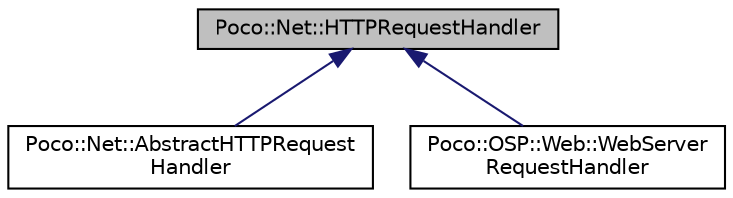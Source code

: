 digraph "Poco::Net::HTTPRequestHandler"
{
 // LATEX_PDF_SIZE
  edge [fontname="Helvetica",fontsize="10",labelfontname="Helvetica",labelfontsize="10"];
  node [fontname="Helvetica",fontsize="10",shape=record];
  Node1 [label="Poco::Net::HTTPRequestHandler",height=0.2,width=0.4,color="black", fillcolor="grey75", style="filled", fontcolor="black",tooltip=" "];
  Node1 -> Node2 [dir="back",color="midnightblue",fontsize="10",style="solid",fontname="Helvetica"];
  Node2 [label="Poco::Net::AbstractHTTPRequest\lHandler",height=0.2,width=0.4,color="black", fillcolor="white", style="filled",URL="$classPoco_1_1Net_1_1AbstractHTTPRequestHandler.html",tooltip=" "];
  Node1 -> Node3 [dir="back",color="midnightblue",fontsize="10",style="solid",fontname="Helvetica"];
  Node3 [label="Poco::OSP::Web::WebServer\lRequestHandler",height=0.2,width=0.4,color="black", fillcolor="white", style="filled",URL="$classPoco_1_1OSP_1_1Web_1_1WebServerRequestHandler.html",tooltip=" "];
}
